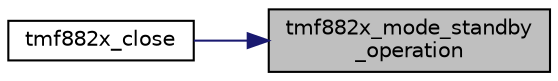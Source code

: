 digraph "tmf882x_mode_standby_operation"
{
 // LATEX_PDF_SIZE
  edge [fontname="Helvetica",fontsize="10",labelfontname="Helvetica",labelfontsize="10"];
  node [fontname="Helvetica",fontsize="10",shape=record];
  rankdir="RL";
  Node1 [label="tmf882x_mode_standby\l_operation",height=0.2,width=0.4,color="black", fillcolor="grey75", style="filled", fontcolor="black",tooltip="Configure a chip poweron/standby operation."];
  Node1 -> Node2 [dir="back",color="midnightblue",fontsize="10",style="solid",fontname="Helvetica"];
  Node2 [label="tmf882x_close",height=0.2,width=0.4,color="black", fillcolor="white", style="filled",URL="$tmf882x__interface_8h.html#a1b6b8fc8df4b6d88e0529c4fe65159b8",tooltip="Close the core driver firmware interface, the inverse operation of tmf882x_open()."];
}
